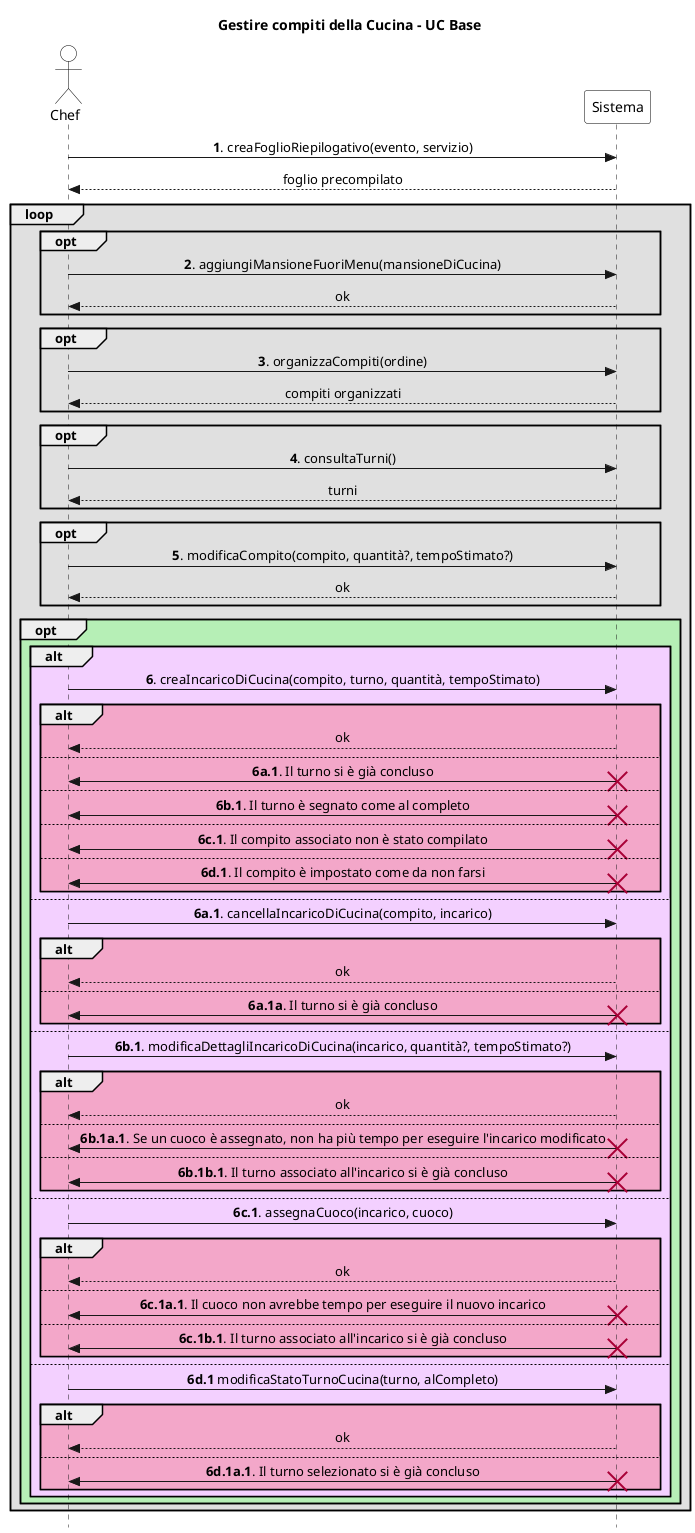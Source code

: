 @startuml
skinparam Style strictuml
skinparam SequenceMessageAlign center

skinparam sequence {
    ActorBorderColor Black
    ActorBackgroundColor White
    ParticipantBorderColor Black
    ParticipantBackgroundColor White
}

actor Chef
participant Sistema

title Gestire compiti della Cucina - UC Base

Chef -> Sistema: **1**. creaFoglioRiepilogativo(evento, servizio)
return foglio precompilato

loop #e0e0e0
    opt #e0e0e0
        Chef -> Sistema: **2**. aggiungiMansioneFuoriMenu(mansioneDiCucina)
        return ok
    end

    opt #e0e0e0
        Chef -> Sistema: **3**. organizzaCompiti(ordine)
        return compiti organizzati
    end

    opt #e0e0e0
        Chef -> Sistema: **4**. consultaTurni()
        return turni
    end

    opt #e0e0e0
        Chef -> Sistema: **5**. modificaCompito(compito, quantità?, tempoStimato?)
        return ok
    end

    opt #b6efb6
        alt #f3d0ff
            Chef -> Sistema: **6**. creaIncaricoDiCucina(compito, turno, quantità, tempoStimato)
            alt #f3a7c9
                return ok
            else
                Chef <- Sistema: **6a.1**. Il turno si è già concluso
                destroy Sistema
            else
                Chef <- Sistema: **6b.1**. Il turno è segnato come al completo
                destroy Sistema
            else
                Chef <- Sistema: **6c.1**. Il compito associato non è stato compilato
                destroy Sistema
            else
                Chef <- Sistema: **6d.1**. Il compito è impostato come da non farsi
                destroy Sistema
            end
        else
            Chef -> Sistema: **6a.1**. cancellaIncaricoDiCucina(compito, incarico)
            alt #f3a7c9
                return ok
            else
                Chef <- Sistema: **6a.1a**. Il turno si è già concluso
                destroy Sistema
            end
        else
            Chef -> Sistema: **6b.1**. modificaDettagliIncaricoDiCucina(incarico, quantità?, tempoStimato?)
            alt #f3a7c9
                return ok
            else
                Chef <- Sistema: **6b.1a.1**. Se un cuoco è assegnato, non ha più tempo per eseguire l'incarico modificato
                destroy Sistema
            else
                Chef <- Sistema: **6b.1b.1**. Il turno associato all'incarico si è già concluso
                destroy Sistema
            end
        else
            Chef -> Sistema: **6c.1**. assegnaCuoco(incarico, cuoco)
            alt #f3a7c9
                return ok
            else
                Chef <- Sistema: **6c.1a.1**. Il cuoco non avrebbe tempo per eseguire il nuovo incarico
                destroy Sistema
            else
                Chef <- Sistema: **6c.1b.1**. Il turno associato all'incarico si è già concluso
                destroy Sistema
            end
        else
            Chef -> Sistema: **6d.1** modificaStatoTurnoCucina(turno, alCompleto)
            alt #f3a7c9
                return ok
            else
                Chef <- Sistema: **6d.1a.1**. Il turno selezionato si è già concluso
                destroy Sistema
            end
        end
    end

end


@enduml